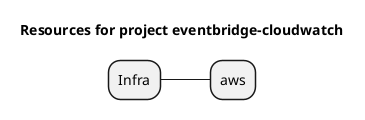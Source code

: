 @startmindmap
title Resources for project eventbridge-cloudwatch
skinparam monochrome true
+ Infra
++ aws

@endmindmap